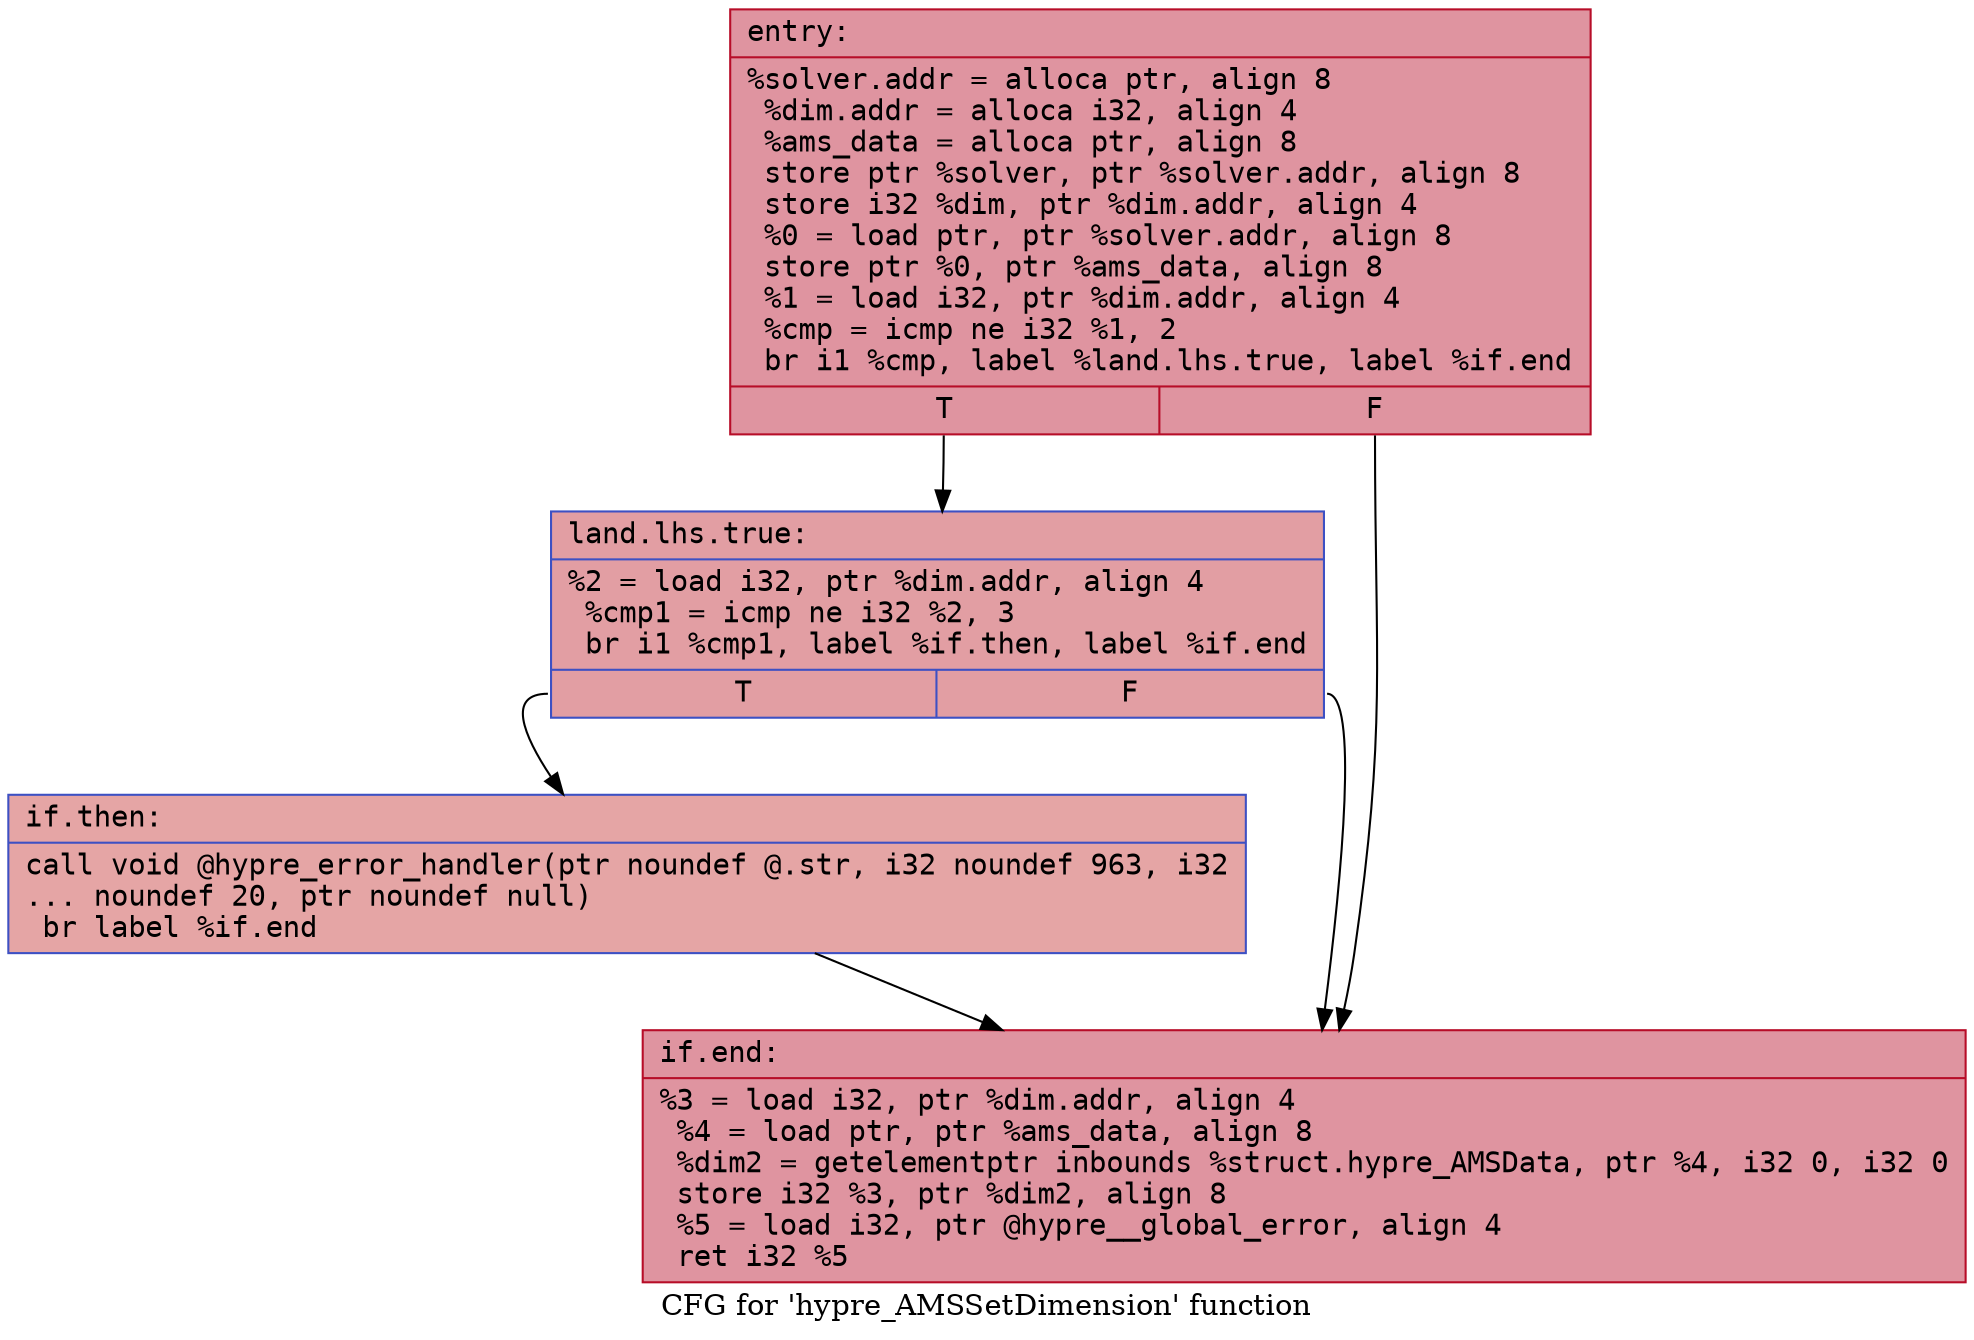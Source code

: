 digraph "CFG for 'hypre_AMSSetDimension' function" {
	label="CFG for 'hypre_AMSSetDimension' function";

	Node0x56058d78df70 [shape=record,color="#b70d28ff", style=filled, fillcolor="#b70d2870" fontname="Courier",label="{entry:\l|  %solver.addr = alloca ptr, align 8\l  %dim.addr = alloca i32, align 4\l  %ams_data = alloca ptr, align 8\l  store ptr %solver, ptr %solver.addr, align 8\l  store i32 %dim, ptr %dim.addr, align 4\l  %0 = load ptr, ptr %solver.addr, align 8\l  store ptr %0, ptr %ams_data, align 8\l  %1 = load i32, ptr %dim.addr, align 4\l  %cmp = icmp ne i32 %1, 2\l  br i1 %cmp, label %land.lhs.true, label %if.end\l|{<s0>T|<s1>F}}"];
	Node0x56058d78df70:s0 -> Node0x56058d78e410[tooltip="entry -> land.lhs.true\nProbability 50.00%" ];
	Node0x56058d78df70:s1 -> Node0x56058d78e490[tooltip="entry -> if.end\nProbability 50.00%" ];
	Node0x56058d78e410 [shape=record,color="#3d50c3ff", style=filled, fillcolor="#be242e70" fontname="Courier",label="{land.lhs.true:\l|  %2 = load i32, ptr %dim.addr, align 4\l  %cmp1 = icmp ne i32 %2, 3\l  br i1 %cmp1, label %if.then, label %if.end\l|{<s0>T|<s1>F}}"];
	Node0x56058d78e410:s0 -> Node0x56058d78e6e0[tooltip="land.lhs.true -> if.then\nProbability 50.00%" ];
	Node0x56058d78e410:s1 -> Node0x56058d78e490[tooltip="land.lhs.true -> if.end\nProbability 50.00%" ];
	Node0x56058d78e6e0 [shape=record,color="#3d50c3ff", style=filled, fillcolor="#c5333470" fontname="Courier",label="{if.then:\l|  call void @hypre_error_handler(ptr noundef @.str, i32 noundef 963, i32\l... noundef 20, ptr noundef null)\l  br label %if.end\l}"];
	Node0x56058d78e6e0 -> Node0x56058d78e490[tooltip="if.then -> if.end\nProbability 100.00%" ];
	Node0x56058d78e490 [shape=record,color="#b70d28ff", style=filled, fillcolor="#b70d2870" fontname="Courier",label="{if.end:\l|  %3 = load i32, ptr %dim.addr, align 4\l  %4 = load ptr, ptr %ams_data, align 8\l  %dim2 = getelementptr inbounds %struct.hypre_AMSData, ptr %4, i32 0, i32 0\l  store i32 %3, ptr %dim2, align 8\l  %5 = load i32, ptr @hypre__global_error, align 4\l  ret i32 %5\l}"];
}
